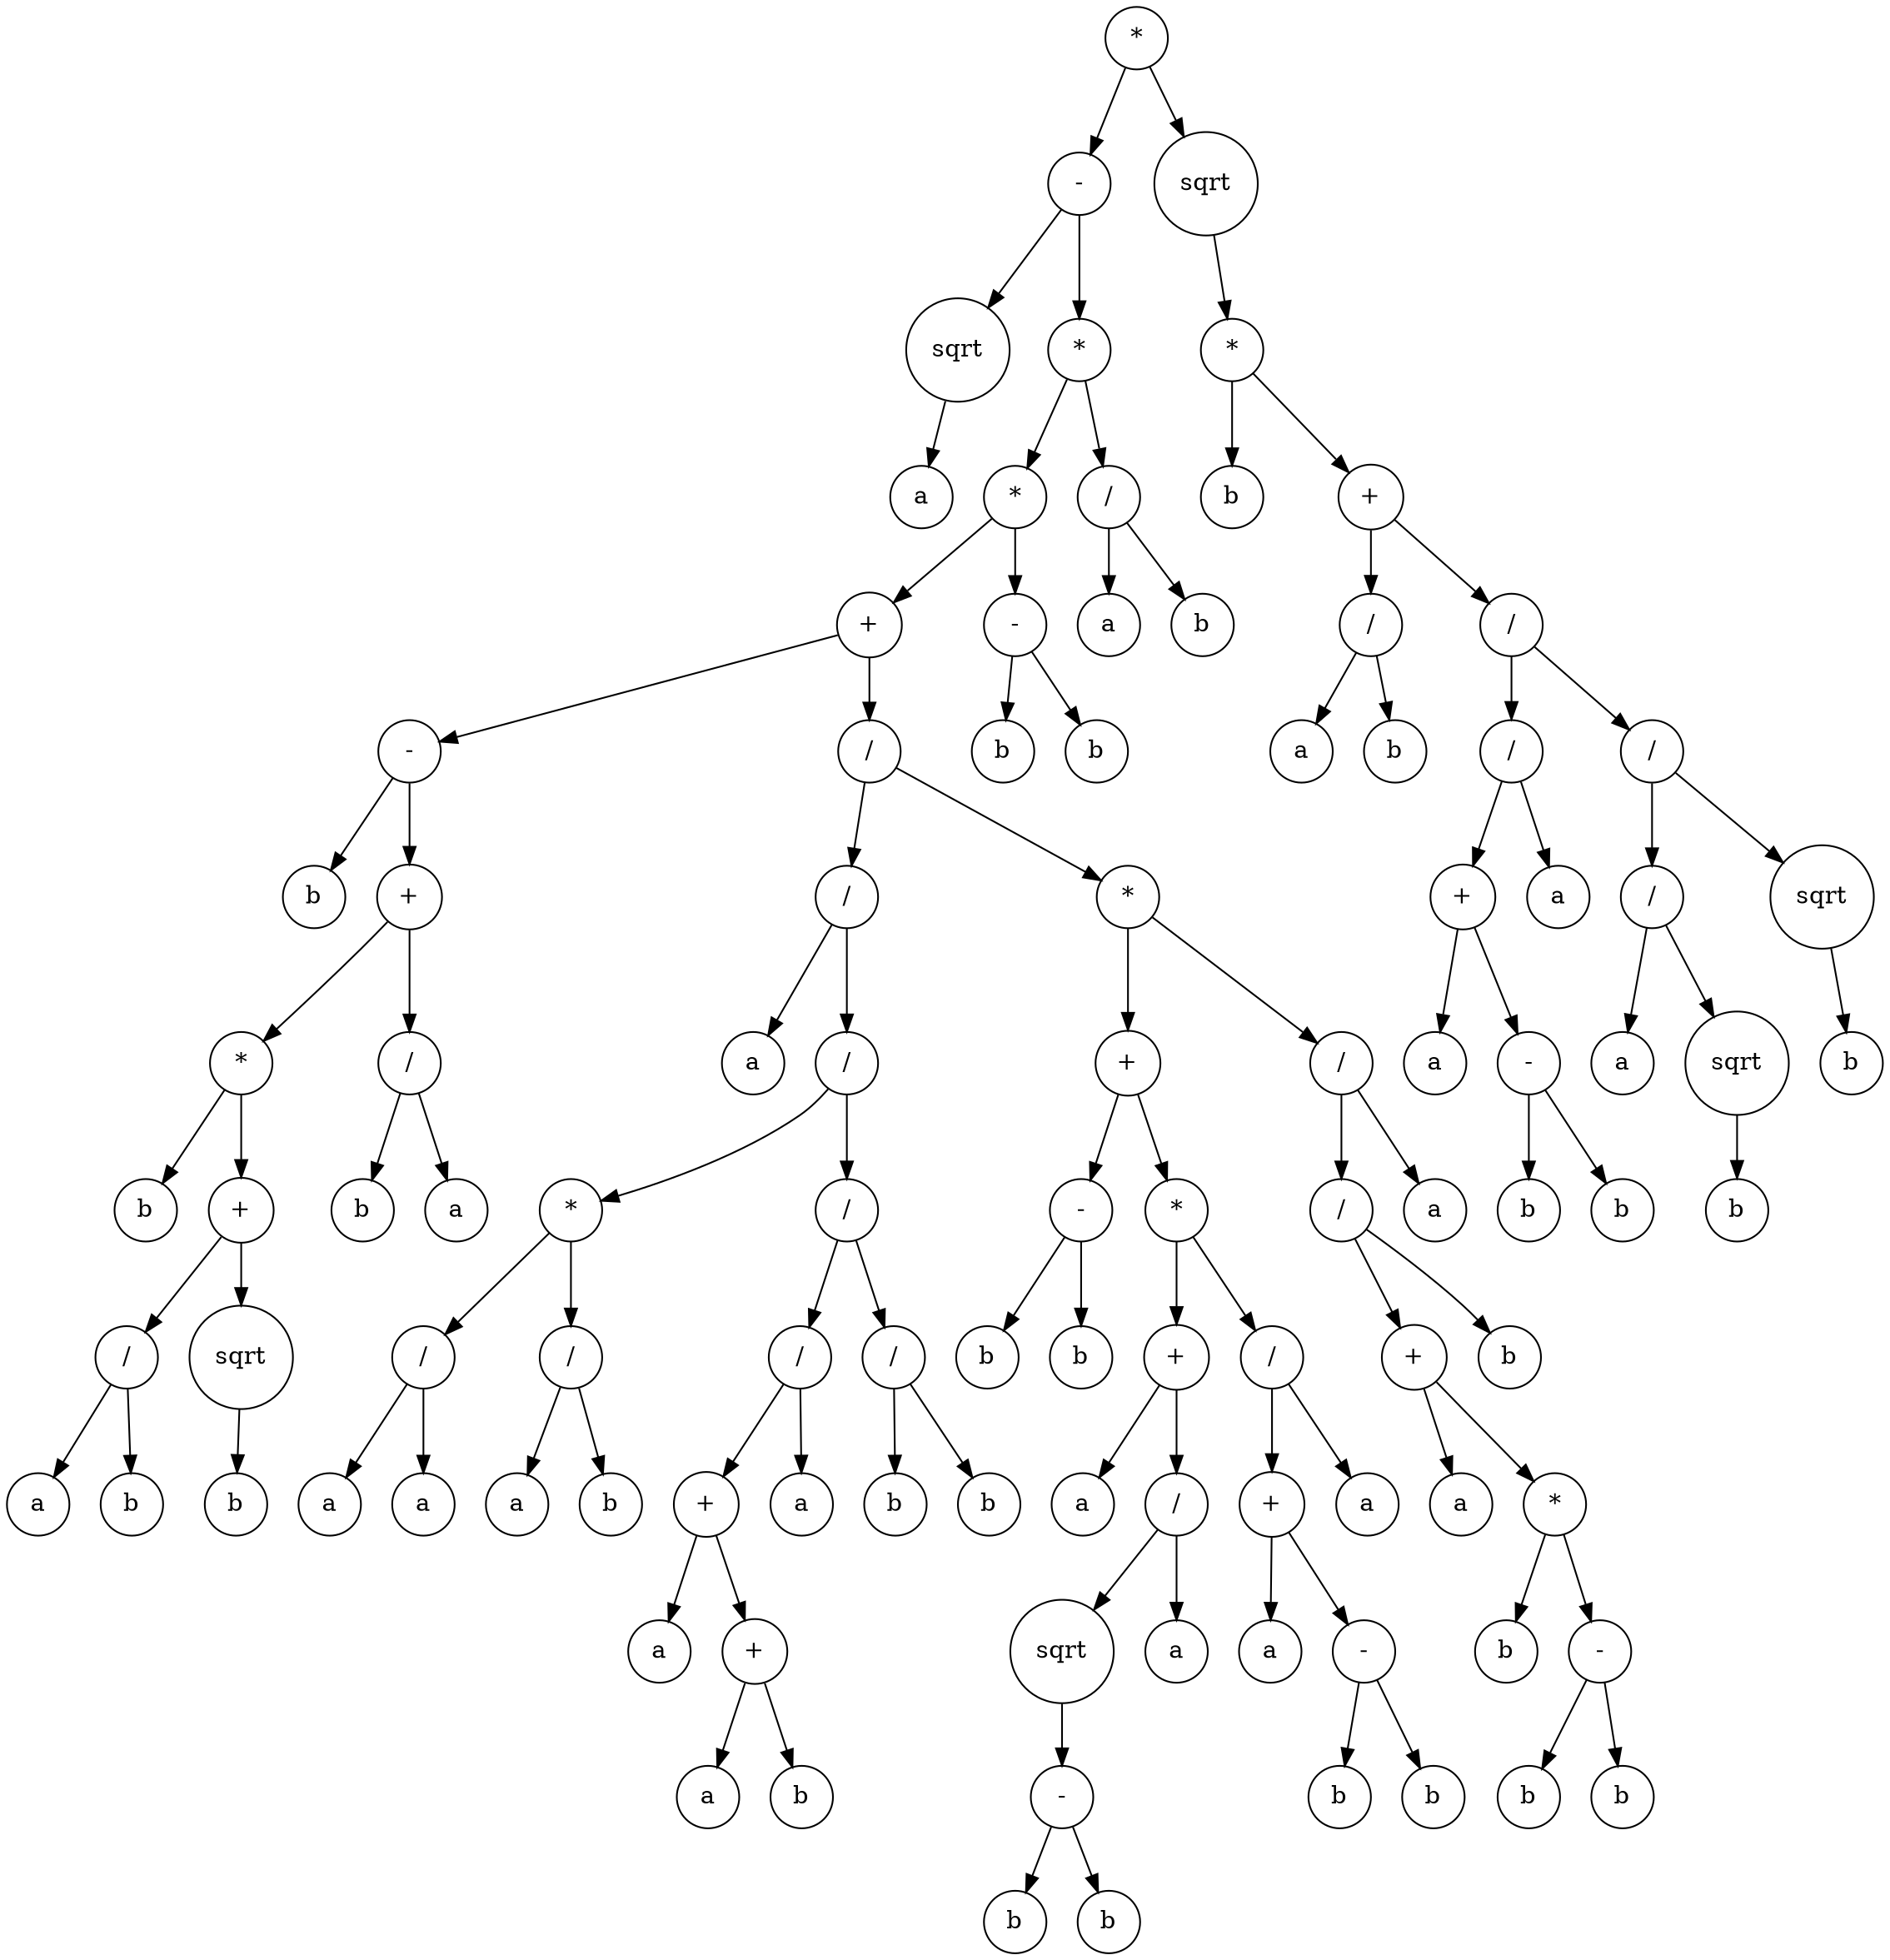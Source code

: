 digraph g {
graph [ordering=out];
node [shape=circle];
n[label = "*"];
n0[label = "-"];
n00[label = "sqrt"];
n000[label = "a"];
n00 -> n000;
n0 -> n00;
n01[label = "*"];
n010[label = "*"];
n0100[label = "+"];
n01000[label = "-"];
n010000[label = "b"];
n01000 -> n010000;
n010001[label = "+"];
n0100010[label = "*"];
n01000100[label = "b"];
n0100010 -> n01000100;
n01000101[label = "+"];
n010001010[label = "/"];
n0100010100[label = "a"];
n010001010 -> n0100010100;
n0100010101[label = "b"];
n010001010 -> n0100010101;
n01000101 -> n010001010;
n010001011[label = "sqrt"];
n0100010110[label = "b"];
n010001011 -> n0100010110;
n01000101 -> n010001011;
n0100010 -> n01000101;
n010001 -> n0100010;
n0100011[label = "/"];
n01000110[label = "b"];
n0100011 -> n01000110;
n01000111[label = "a"];
n0100011 -> n01000111;
n010001 -> n0100011;
n01000 -> n010001;
n0100 -> n01000;
n01001[label = "/"];
n010010[label = "/"];
n0100100[label = "a"];
n010010 -> n0100100;
n0100101[label = "/"];
n01001010[label = "*"];
n010010100[label = "/"];
n0100101000[label = "a"];
n010010100 -> n0100101000;
n0100101001[label = "a"];
n010010100 -> n0100101001;
n01001010 -> n010010100;
n010010101[label = "/"];
n0100101010[label = "a"];
n010010101 -> n0100101010;
n0100101011[label = "b"];
n010010101 -> n0100101011;
n01001010 -> n010010101;
n0100101 -> n01001010;
n01001011[label = "/"];
n010010110[label = "/"];
n0100101100[label = "+"];
n01001011000[label = "a"];
n0100101100 -> n01001011000;
n01001011001[label = "+"];
n010010110010[label = "a"];
n01001011001 -> n010010110010;
n010010110011[label = "b"];
n01001011001 -> n010010110011;
n0100101100 -> n01001011001;
n010010110 -> n0100101100;
n0100101101[label = "a"];
n010010110 -> n0100101101;
n01001011 -> n010010110;
n010010111[label = "/"];
n0100101110[label = "b"];
n010010111 -> n0100101110;
n0100101111[label = "b"];
n010010111 -> n0100101111;
n01001011 -> n010010111;
n0100101 -> n01001011;
n010010 -> n0100101;
n01001 -> n010010;
n010011[label = "*"];
n0100110[label = "+"];
n01001100[label = "-"];
n010011000[label = "b"];
n01001100 -> n010011000;
n010011001[label = "b"];
n01001100 -> n010011001;
n0100110 -> n01001100;
n01001101[label = "*"];
n010011010[label = "+"];
n0100110100[label = "a"];
n010011010 -> n0100110100;
n0100110101[label = "/"];
n01001101010[label = "sqrt"];
n010011010100[label = "-"];
n0100110101000[label = "b"];
n010011010100 -> n0100110101000;
n0100110101001[label = "b"];
n010011010100 -> n0100110101001;
n01001101010 -> n010011010100;
n0100110101 -> n01001101010;
n01001101011[label = "a"];
n0100110101 -> n01001101011;
n010011010 -> n0100110101;
n01001101 -> n010011010;
n010011011[label = "/"];
n0100110110[label = "+"];
n01001101100[label = "a"];
n0100110110 -> n01001101100;
n01001101101[label = "-"];
n010011011010[label = "b"];
n01001101101 -> n010011011010;
n010011011011[label = "b"];
n01001101101 -> n010011011011;
n0100110110 -> n01001101101;
n010011011 -> n0100110110;
n0100110111[label = "a"];
n010011011 -> n0100110111;
n01001101 -> n010011011;
n0100110 -> n01001101;
n010011 -> n0100110;
n0100111[label = "/"];
n01001110[label = "/"];
n010011100[label = "+"];
n0100111000[label = "a"];
n010011100 -> n0100111000;
n0100111001[label = "*"];
n01001110010[label = "b"];
n0100111001 -> n01001110010;
n01001110011[label = "-"];
n010011100110[label = "b"];
n01001110011 -> n010011100110;
n010011100111[label = "b"];
n01001110011 -> n010011100111;
n0100111001 -> n01001110011;
n010011100 -> n0100111001;
n01001110 -> n010011100;
n010011101[label = "b"];
n01001110 -> n010011101;
n0100111 -> n01001110;
n01001111[label = "a"];
n0100111 -> n01001111;
n010011 -> n0100111;
n01001 -> n010011;
n0100 -> n01001;
n010 -> n0100;
n0101[label = "-"];
n01010[label = "b"];
n0101 -> n01010;
n01011[label = "b"];
n0101 -> n01011;
n010 -> n0101;
n01 -> n010;
n011[label = "/"];
n0110[label = "a"];
n011 -> n0110;
n0111[label = "b"];
n011 -> n0111;
n01 -> n011;
n0 -> n01;
n -> n0;
n1[label = "sqrt"];
n10[label = "*"];
n100[label = "b"];
n10 -> n100;
n101[label = "+"];
n1010[label = "/"];
n10100[label = "a"];
n1010 -> n10100;
n10101[label = "b"];
n1010 -> n10101;
n101 -> n1010;
n1011[label = "/"];
n10110[label = "/"];
n101100[label = "+"];
n1011000[label = "a"];
n101100 -> n1011000;
n1011001[label = "-"];
n10110010[label = "b"];
n1011001 -> n10110010;
n10110011[label = "b"];
n1011001 -> n10110011;
n101100 -> n1011001;
n10110 -> n101100;
n101101[label = "a"];
n10110 -> n101101;
n1011 -> n10110;
n10111[label = "/"];
n101110[label = "/"];
n1011100[label = "a"];
n101110 -> n1011100;
n1011101[label = "sqrt"];
n10111010[label = "b"];
n1011101 -> n10111010;
n101110 -> n1011101;
n10111 -> n101110;
n101111[label = "sqrt"];
n1011110[label = "b"];
n101111 -> n1011110;
n10111 -> n101111;
n1011 -> n10111;
n101 -> n1011;
n10 -> n101;
n1 -> n10;
n -> n1;
}
